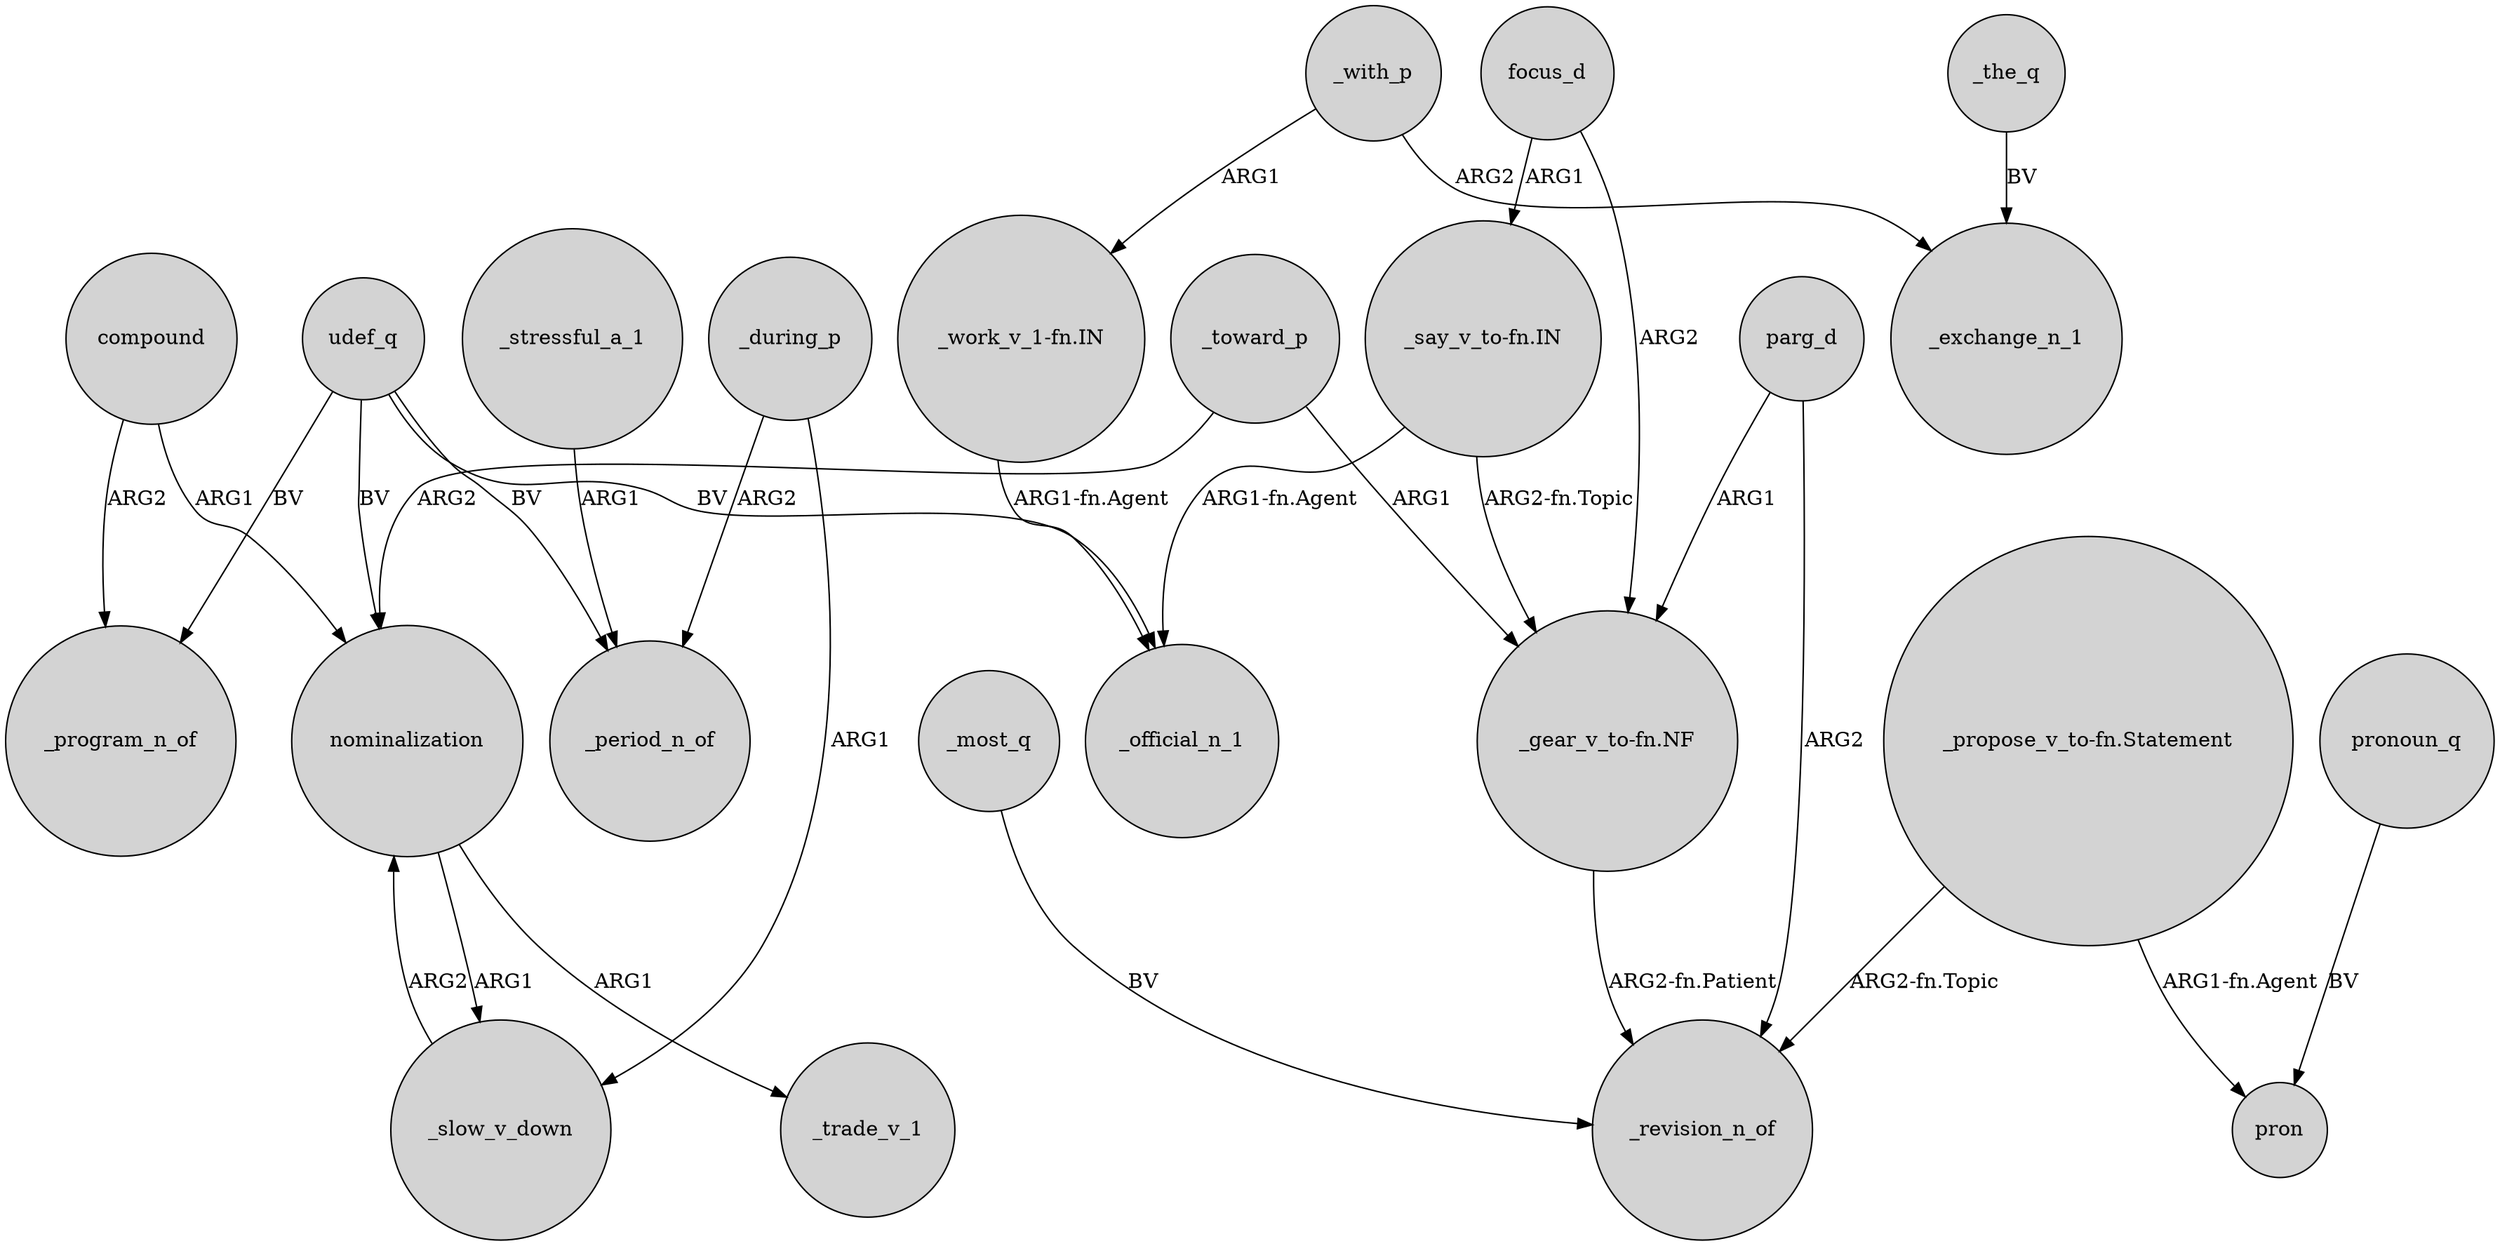 digraph {
	node [shape=circle style=filled]
	compound -> _program_n_of [label=ARG2]
	_with_p -> _exchange_n_1 [label=ARG2]
	"_say_v_to-fn.IN" -> _official_n_1 [label="ARG1-fn.Agent"]
	parg_d -> _revision_n_of [label=ARG2]
	udef_q -> _program_n_of [label=BV]
	udef_q -> _period_n_of [label=BV]
	_toward_p -> nominalization [label=ARG2]
	nominalization -> _trade_v_1 [label=ARG1]
	"_say_v_to-fn.IN" -> "_gear_v_to-fn.NF" [label="ARG2-fn.Topic"]
	_slow_v_down -> nominalization [label=ARG2]
	_stressful_a_1 -> _period_n_of [label=ARG1]
	"_work_v_1-fn.IN" -> _official_n_1 [label="ARG1-fn.Agent"]
	focus_d -> "_gear_v_to-fn.NF" [label=ARG2]
	nominalization -> _slow_v_down [label=ARG1]
	pronoun_q -> pron [label=BV]
	udef_q -> _official_n_1 [label=BV]
	_during_p -> _period_n_of [label=ARG2]
	"_propose_v_to-fn.Statement" -> _revision_n_of [label="ARG2-fn.Topic"]
	udef_q -> nominalization [label=BV]
	"_propose_v_to-fn.Statement" -> pron [label="ARG1-fn.Agent"]
	parg_d -> "_gear_v_to-fn.NF" [label=ARG1]
	"_gear_v_to-fn.NF" -> _revision_n_of [label="ARG2-fn.Patient"]
	_during_p -> _slow_v_down [label=ARG1]
	_most_q -> _revision_n_of [label=BV]
	compound -> nominalization [label=ARG1]
	_with_p -> "_work_v_1-fn.IN" [label=ARG1]
	_the_q -> _exchange_n_1 [label=BV]
	focus_d -> "_say_v_to-fn.IN" [label=ARG1]
	_toward_p -> "_gear_v_to-fn.NF" [label=ARG1]
}
